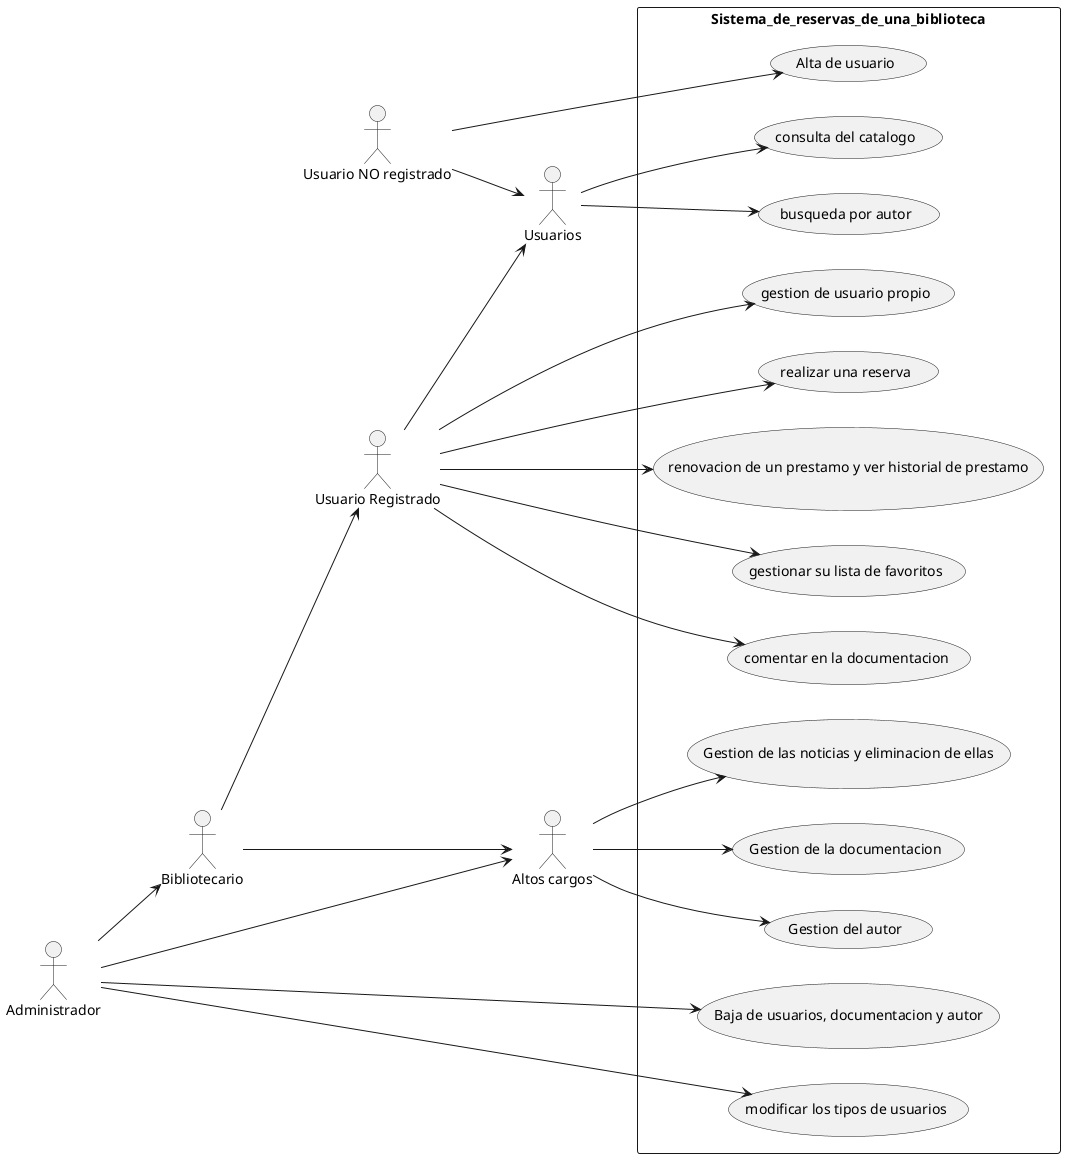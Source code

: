 @startuml
'https://plantuml.com/use-case-diagram

left to right direction

:Usuarios: as user
:Usuario NO registrado: as NO
:Usuario Registrado: as regist
:Bibliotecario: as biblio
:Administrador: as admin
:Altos cargos: as upp

NO --> user
regist --> user
biblio --> regist
admin --> biblio
biblio --> upp
admin --> upp

rectangle Sistema_de_reservas_de_una_biblioteca {
    user --> (consulta del catalogo)
    user --> (busqueda por autor)

    NO --> (Alta de usuario)

    regist --> (gestion de usuario propio)
    regist --> (realizar una reserva)
    regist --> (renovacion de un prestamo y ver historial de prestamo)
    regist --> (gestionar su lista de favoritos)
    regist --> (comentar en la documentacion)

    upp --> (Gestion de la documentacion)
    upp --> (Gestion del autor)
    upp --> (Gestion de las noticias y eliminacion de ellas)

    admin --> (Baja de usuarios, documentacion y autor)
    admin --> (modificar los tipos de usuarios)
}
@enduml
